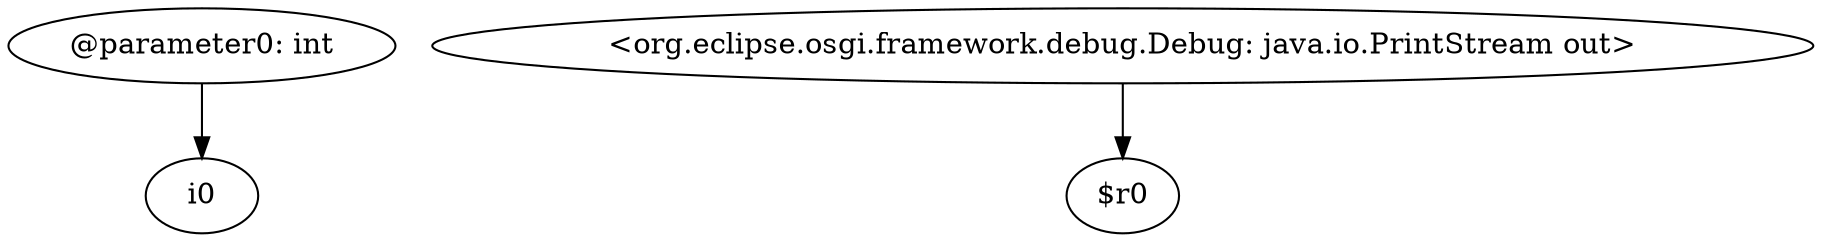 digraph g {
0[label="@parameter0: int"]
1[label="i0"]
0->1[label=""]
2[label="<org.eclipse.osgi.framework.debug.Debug: java.io.PrintStream out>"]
3[label="$r0"]
2->3[label=""]
}